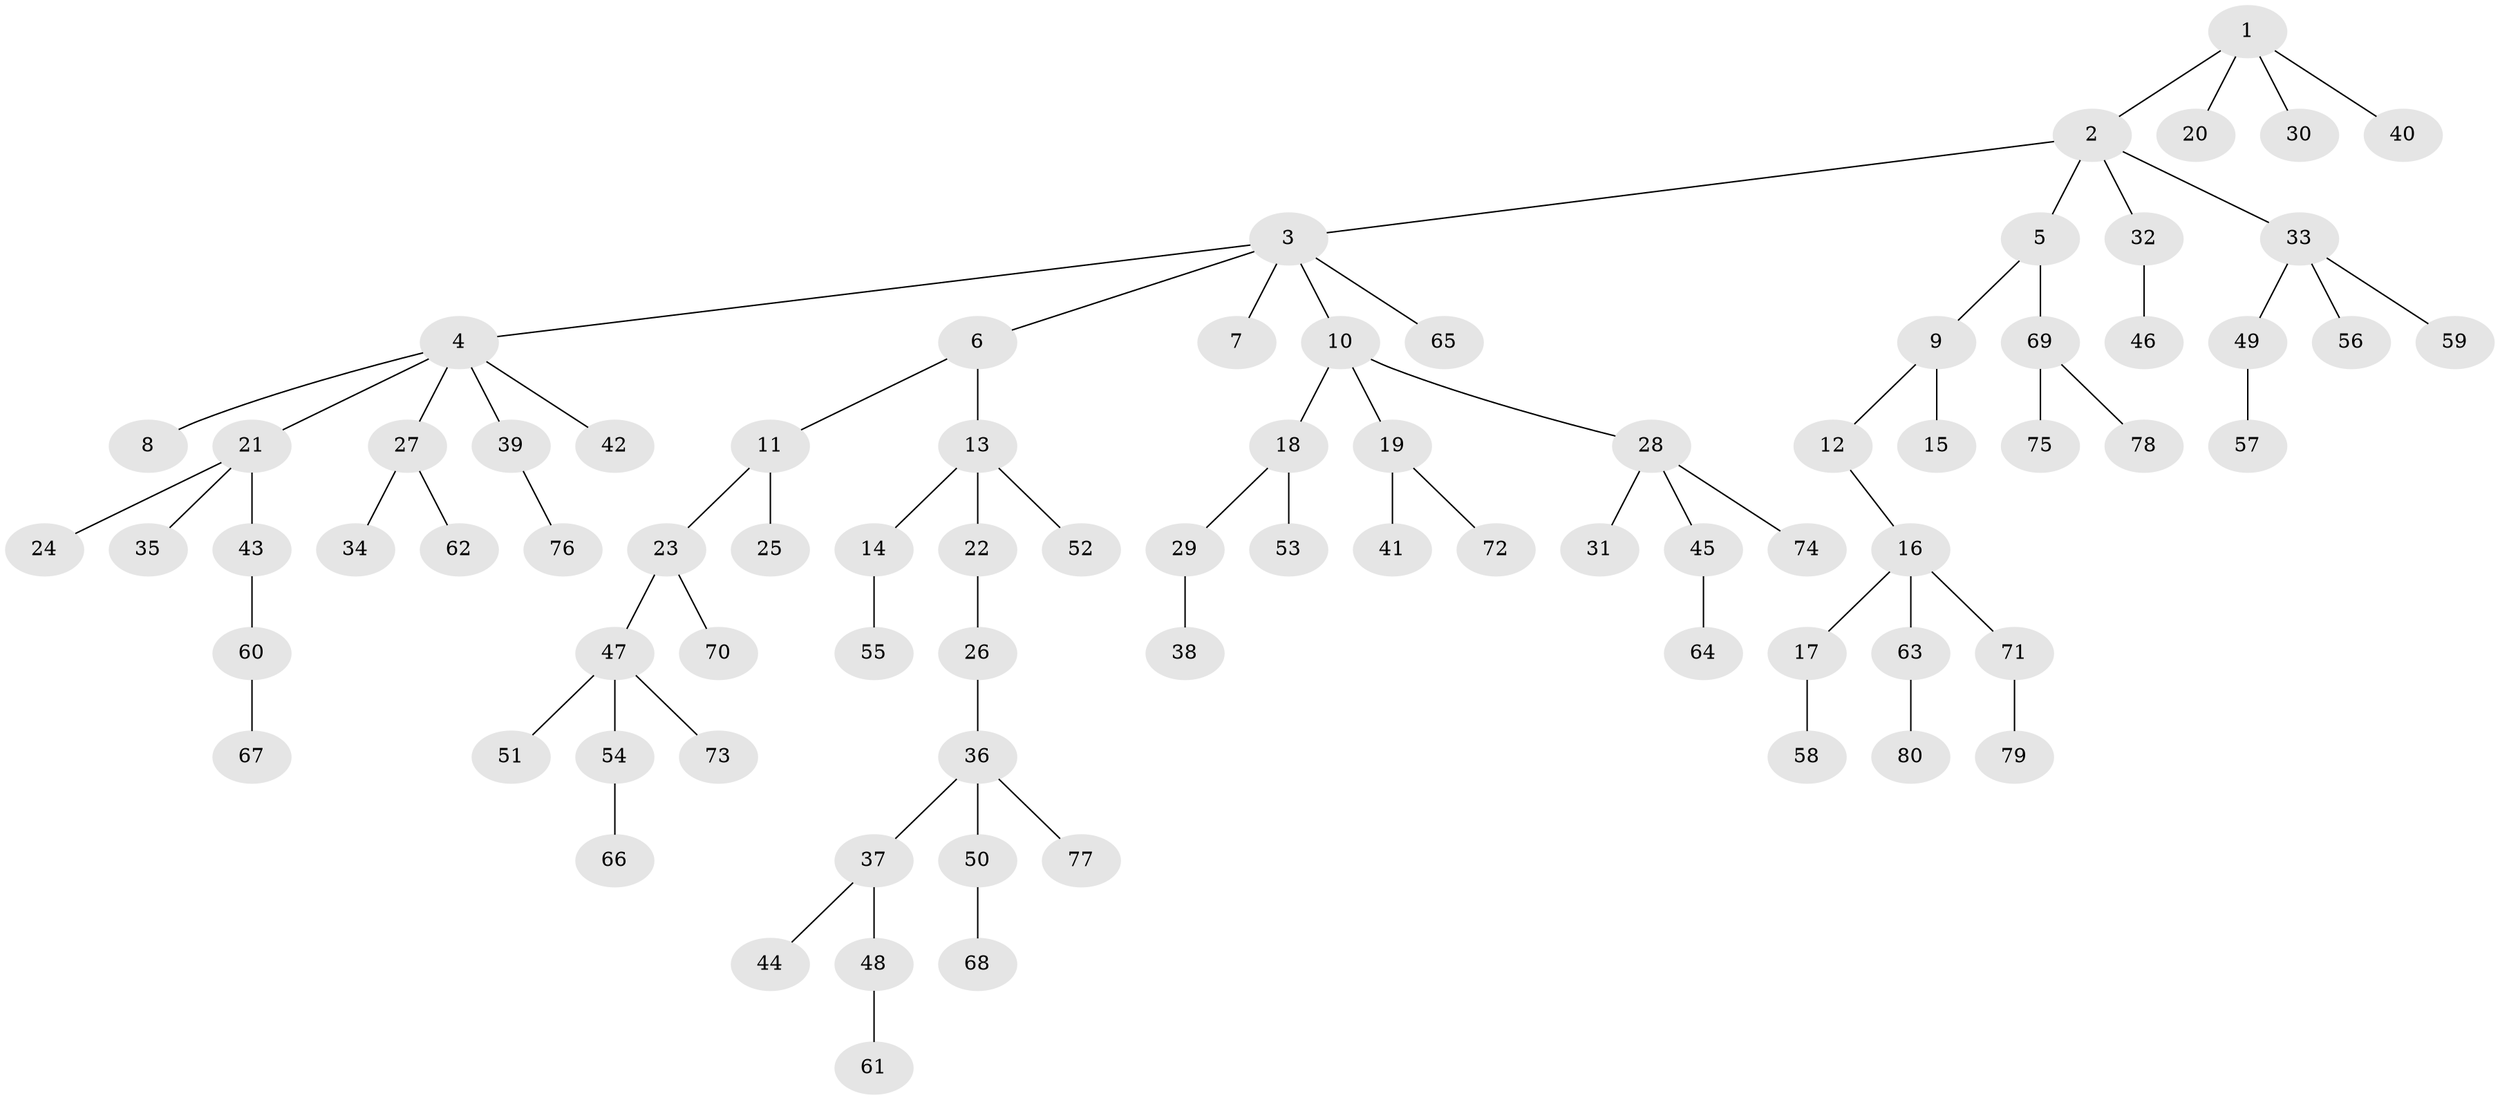 // coarse degree distribution, {7: 0.037037037037037035, 8: 0.018518518518518517, 4: 0.09259259259259259, 1: 0.6296296296296297, 2: 0.14814814814814814, 5: 0.018518518518518517, 3: 0.05555555555555555}
// Generated by graph-tools (version 1.1) at 2025/24/03/03/25 07:24:07]
// undirected, 80 vertices, 79 edges
graph export_dot {
graph [start="1"]
  node [color=gray90,style=filled];
  1;
  2;
  3;
  4;
  5;
  6;
  7;
  8;
  9;
  10;
  11;
  12;
  13;
  14;
  15;
  16;
  17;
  18;
  19;
  20;
  21;
  22;
  23;
  24;
  25;
  26;
  27;
  28;
  29;
  30;
  31;
  32;
  33;
  34;
  35;
  36;
  37;
  38;
  39;
  40;
  41;
  42;
  43;
  44;
  45;
  46;
  47;
  48;
  49;
  50;
  51;
  52;
  53;
  54;
  55;
  56;
  57;
  58;
  59;
  60;
  61;
  62;
  63;
  64;
  65;
  66;
  67;
  68;
  69;
  70;
  71;
  72;
  73;
  74;
  75;
  76;
  77;
  78;
  79;
  80;
  1 -- 2;
  1 -- 20;
  1 -- 30;
  1 -- 40;
  2 -- 3;
  2 -- 5;
  2 -- 32;
  2 -- 33;
  3 -- 4;
  3 -- 6;
  3 -- 7;
  3 -- 10;
  3 -- 65;
  4 -- 8;
  4 -- 21;
  4 -- 27;
  4 -- 39;
  4 -- 42;
  5 -- 9;
  5 -- 69;
  6 -- 11;
  6 -- 13;
  9 -- 12;
  9 -- 15;
  10 -- 18;
  10 -- 19;
  10 -- 28;
  11 -- 23;
  11 -- 25;
  12 -- 16;
  13 -- 14;
  13 -- 22;
  13 -- 52;
  14 -- 55;
  16 -- 17;
  16 -- 63;
  16 -- 71;
  17 -- 58;
  18 -- 29;
  18 -- 53;
  19 -- 41;
  19 -- 72;
  21 -- 24;
  21 -- 35;
  21 -- 43;
  22 -- 26;
  23 -- 47;
  23 -- 70;
  26 -- 36;
  27 -- 34;
  27 -- 62;
  28 -- 31;
  28 -- 45;
  28 -- 74;
  29 -- 38;
  32 -- 46;
  33 -- 49;
  33 -- 56;
  33 -- 59;
  36 -- 37;
  36 -- 50;
  36 -- 77;
  37 -- 44;
  37 -- 48;
  39 -- 76;
  43 -- 60;
  45 -- 64;
  47 -- 51;
  47 -- 54;
  47 -- 73;
  48 -- 61;
  49 -- 57;
  50 -- 68;
  54 -- 66;
  60 -- 67;
  63 -- 80;
  69 -- 75;
  69 -- 78;
  71 -- 79;
}
